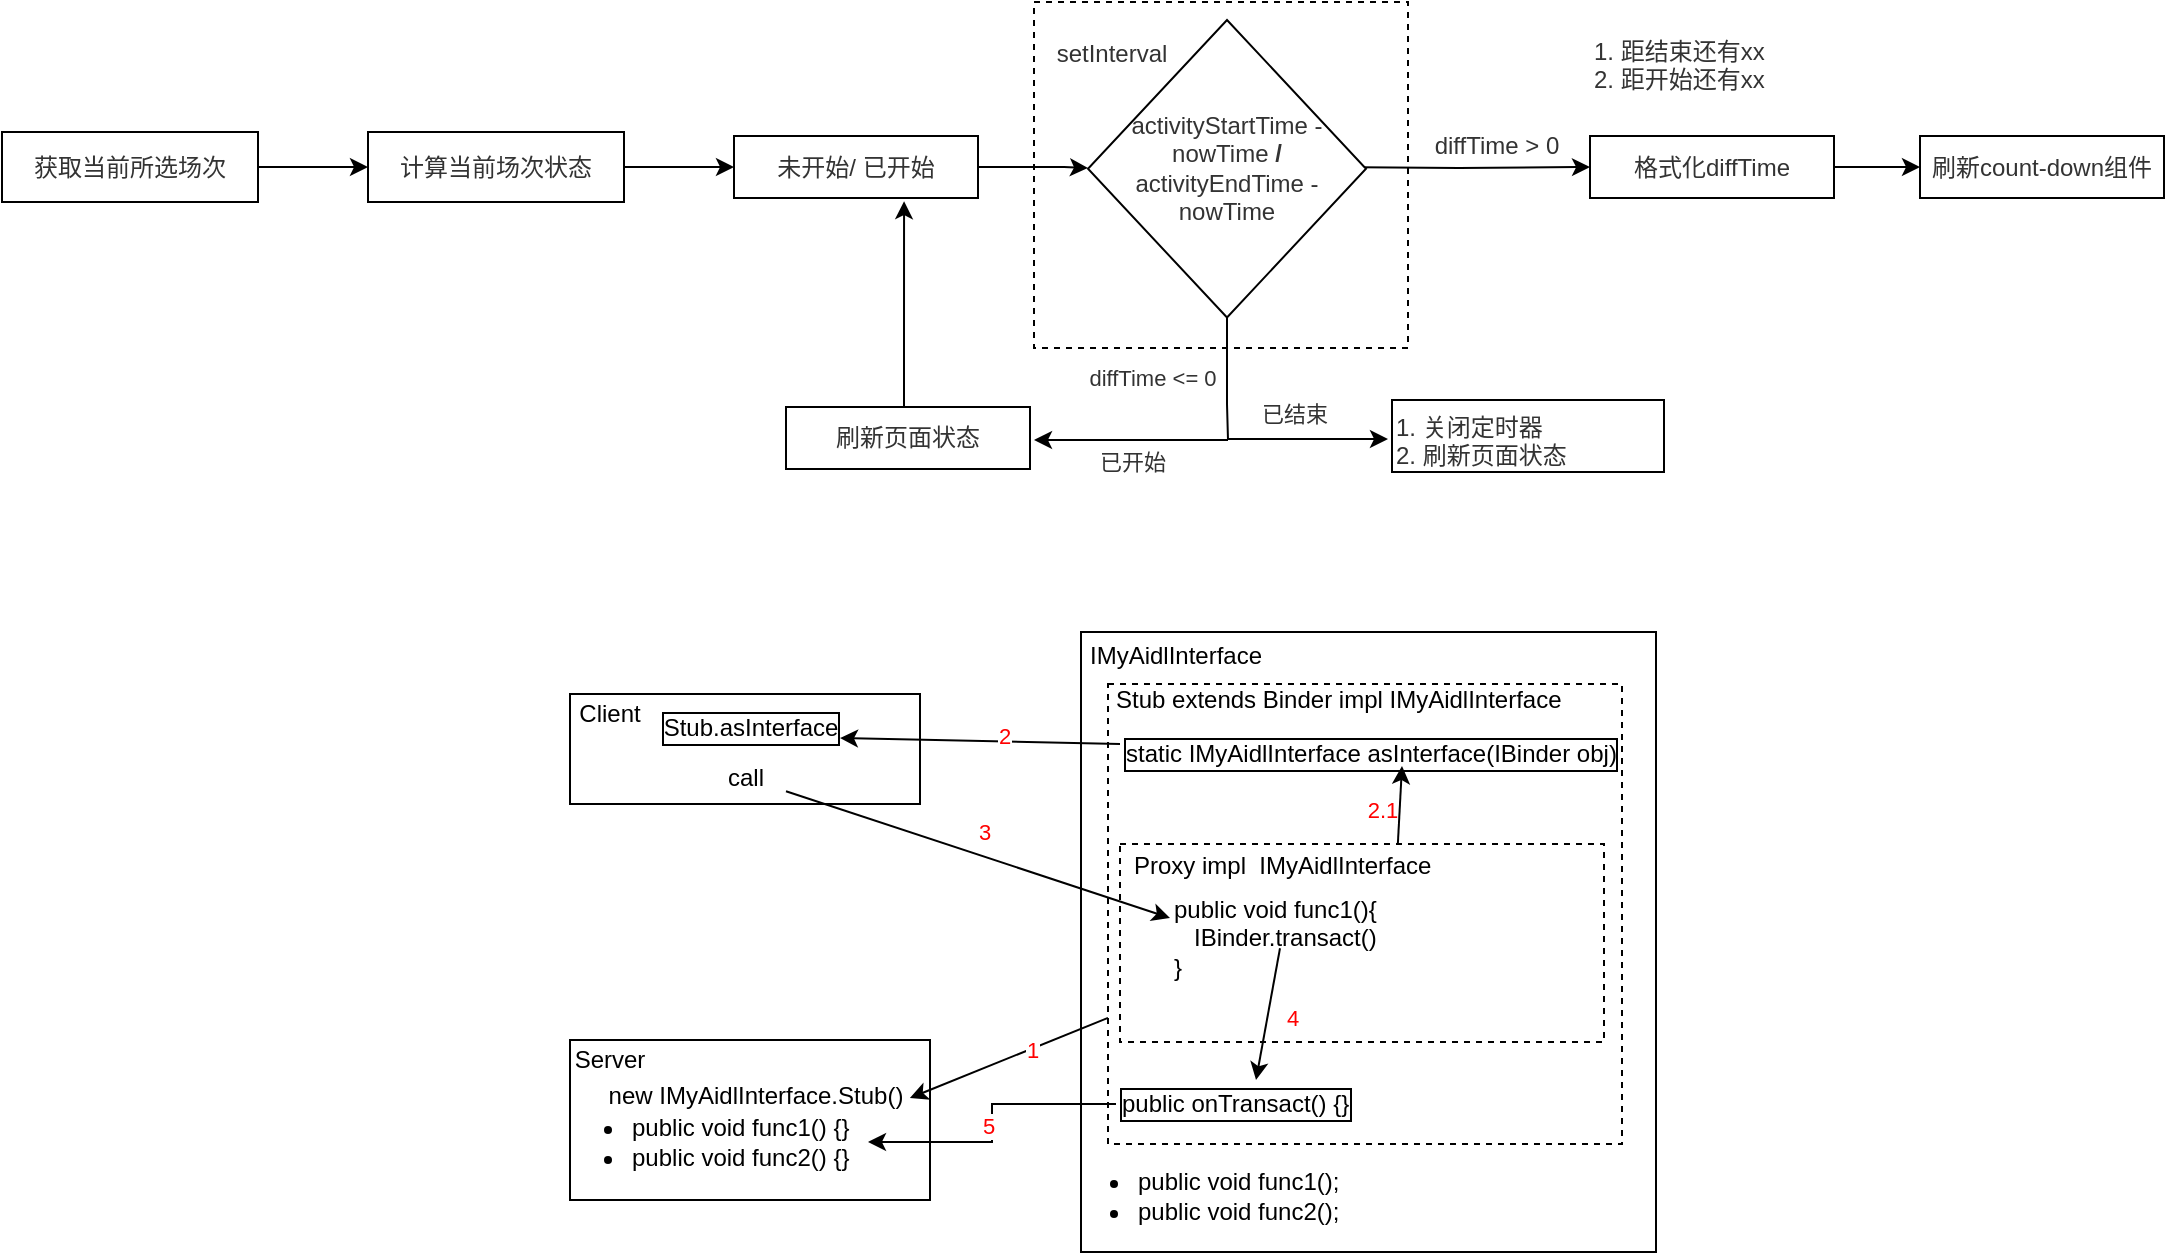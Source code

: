 <mxfile version="14.5.1" type="github">
  <diagram id="JiXPsDoN7h10LCVbARuN" name="第 1 页">
    <mxGraphModel dx="946" dy="614" grid="0" gridSize="10" guides="1" tooltips="1" connect="1" arrows="1" fold="1" page="1" pageScale="1" pageWidth="1920" pageHeight="2200" math="0" shadow="0">
      <root>
        <mxCell id="0" />
        <mxCell id="1" parent="0" />
        <mxCell id="KyLTKqS05W6V6vwG9X3F-32" value="" style="rounded=0;whiteSpace=wrap;html=1;strokeWidth=1;dashed=1;spacing=2;fontColor=#333333;" parent="1" vertex="1">
          <mxGeometry x="832" y="176" width="187" height="173" as="geometry" />
        </mxCell>
        <mxCell id="KyLTKqS05W6V6vwG9X3F-3" value="" style="edgeStyle=orthogonalEdgeStyle;rounded=0;orthogonalLoop=1;jettySize=auto;html=1;spacing=2;fontColor=#333333;" parent="1" source="KyLTKqS05W6V6vwG9X3F-1" target="KyLTKqS05W6V6vwG9X3F-2" edge="1">
          <mxGeometry relative="1" as="geometry" />
        </mxCell>
        <mxCell id="KyLTKqS05W6V6vwG9X3F-1" value="获取当前所选场次" style="rounded=0;whiteSpace=wrap;html=1;spacing=2;fontColor=#333333;" parent="1" vertex="1">
          <mxGeometry x="316" y="241" width="128" height="35" as="geometry" />
        </mxCell>
        <mxCell id="KyLTKqS05W6V6vwG9X3F-68" value="" style="edgeStyle=orthogonalEdgeStyle;rounded=0;orthogonalLoop=1;jettySize=auto;html=1;spacing=2;fontColor=#333333;" parent="1" source="KyLTKqS05W6V6vwG9X3F-2" target="KyLTKqS05W6V6vwG9X3F-6" edge="1">
          <mxGeometry relative="1" as="geometry" />
        </mxCell>
        <mxCell id="KyLTKqS05W6V6vwG9X3F-2" value="计算当前场次状态" style="rounded=0;whiteSpace=wrap;html=1;spacing=2;fontColor=#333333;" parent="1" vertex="1">
          <mxGeometry x="499" y="241" width="128" height="35" as="geometry" />
        </mxCell>
        <mxCell id="KyLTKqS05W6V6vwG9X3F-8" value="" style="edgeStyle=orthogonalEdgeStyle;rounded=0;orthogonalLoop=1;jettySize=auto;html=1;spacing=2;fontColor=#333333;" parent="1" source="KyLTKqS05W6V6vwG9X3F-6" edge="1">
          <mxGeometry relative="1" as="geometry">
            <mxPoint x="859" y="259" as="targetPoint" />
            <Array as="points">
              <mxPoint x="847" y="259" />
              <mxPoint x="847" y="259" />
            </Array>
          </mxGeometry>
        </mxCell>
        <mxCell id="KyLTKqS05W6V6vwG9X3F-6" value="未开始/ 已开始" style="rounded=0;whiteSpace=wrap;html=1;strokeWidth=1;spacing=2;fontColor=#333333;" parent="1" vertex="1">
          <mxGeometry x="682" y="243" width="122" height="31" as="geometry" />
        </mxCell>
        <mxCell id="KyLTKqS05W6V6vwG9X3F-16" value="" style="edgeStyle=orthogonalEdgeStyle;rounded=0;orthogonalLoop=1;jettySize=auto;html=1;spacing=2;fontColor=#333333;" parent="1" target="KyLTKqS05W6V6vwG9X3F-15" edge="1">
          <mxGeometry relative="1" as="geometry">
            <mxPoint x="978" y="258.5" as="sourcePoint" />
          </mxGeometry>
        </mxCell>
        <mxCell id="KyLTKqS05W6V6vwG9X3F-23" value="" style="edgeStyle=orthogonalEdgeStyle;rounded=0;orthogonalLoop=1;jettySize=auto;html=1;spacing=2;fontColor=#333333;" parent="1" source="KyLTKqS05W6V6vwG9X3F-15" target="KyLTKqS05W6V6vwG9X3F-22" edge="1">
          <mxGeometry relative="1" as="geometry" />
        </mxCell>
        <mxCell id="KyLTKqS05W6V6vwG9X3F-15" value="格式化diffTime" style="rounded=0;whiteSpace=wrap;html=1;strokeWidth=1;spacing=2;fontColor=#333333;" parent="1" vertex="1">
          <mxGeometry x="1110" y="243" width="122" height="31" as="geometry" />
        </mxCell>
        <mxCell id="KyLTKqS05W6V6vwG9X3F-22" value="刷新count-down组件" style="rounded=0;whiteSpace=wrap;html=1;strokeWidth=1;spacing=2;fontColor=#333333;" parent="1" vertex="1">
          <mxGeometry x="1275" y="243" width="122" height="31" as="geometry" />
        </mxCell>
        <mxCell id="KyLTKqS05W6V6vwG9X3F-21" value="diffTime &amp;gt; 0" style="text;html=1;align=center;verticalAlign=middle;resizable=0;points=[];autosize=1;spacing=2;fontColor=#333333;" parent="1" vertex="1">
          <mxGeometry x="1025" y="237" width="76" height="22" as="geometry" />
        </mxCell>
        <mxCell id="KyLTKqS05W6V6vwG9X3F-35" value="" style="edgeStyle=orthogonalEdgeStyle;rounded=0;orthogonalLoop=1;jettySize=auto;html=1;endArrow=none;endFill=0;spacing=2;fontColor=#333333;" parent="1" source="KyLTKqS05W6V6vwG9X3F-31" edge="1">
          <mxGeometry relative="1" as="geometry">
            <mxPoint x="929" y="395" as="targetPoint" />
            <Array as="points">
              <mxPoint x="929" y="377" />
              <mxPoint x="929" y="377" />
            </Array>
          </mxGeometry>
        </mxCell>
        <mxCell id="KyLTKqS05W6V6vwG9X3F-37" value="diffTime &amp;lt;= 0" style="edgeLabel;html=1;align=center;verticalAlign=middle;resizable=0;points=[];spacing=2;fontColor=#333333;" parent="KyLTKqS05W6V6vwG9X3F-35" vertex="1" connectable="0">
          <mxGeometry x="-0.094" relative="1" as="geometry">
            <mxPoint x="-37.5" y="2.25" as="offset" />
          </mxGeometry>
        </mxCell>
        <mxCell id="KyLTKqS05W6V6vwG9X3F-31" value="activityStartTime - nowTime &lt;b&gt;/&lt;/b&gt;&lt;br&gt;activityEndTime - nowTime" style="rhombus;whiteSpace=wrap;html=1;strokeWidth=1;spacing=2;fontColor=#333333;" parent="1" vertex="1">
          <mxGeometry x="859" y="185" width="139" height="148.75" as="geometry" />
        </mxCell>
        <mxCell id="KyLTKqS05W6V6vwG9X3F-33" value="setInterval" style="text;html=1;strokeColor=none;fillColor=none;align=center;verticalAlign=middle;whiteSpace=wrap;rounded=0;dashed=1;spacing=2;fontColor=#333333;" parent="1" vertex="1">
          <mxGeometry x="851" y="192" width="40" height="20" as="geometry" />
        </mxCell>
        <mxCell id="KyLTKqS05W6V6vwG9X3F-74" value="" style="edgeStyle=orthogonalEdgeStyle;rounded=0;orthogonalLoop=1;jettySize=auto;html=1;spacing=2;fontColor=#333333;" parent="1" edge="1">
          <mxGeometry relative="1" as="geometry">
            <mxPoint x="929" y="394.5" as="sourcePoint" />
            <mxPoint x="1009" y="394.5" as="targetPoint" />
          </mxGeometry>
        </mxCell>
        <mxCell id="KyLTKqS05W6V6vwG9X3F-75" value="已结束" style="edgeLabel;html=1;align=center;verticalAlign=middle;resizable=0;points=[];spacing=2;fontColor=#333333;" parent="KyLTKqS05W6V6vwG9X3F-74" vertex="1" connectable="0">
          <mxGeometry x="-0.1" y="-2" relative="1" as="geometry">
            <mxPoint x="-3" y="-14.5" as="offset" />
          </mxGeometry>
        </mxCell>
        <mxCell id="KyLTKqS05W6V6vwG9X3F-80" value="" style="edgeStyle=orthogonalEdgeStyle;rounded=0;orthogonalLoop=1;jettySize=auto;html=1;endArrow=none;endFill=0;startArrow=classic;startFill=1;spacing=2;fontColor=#333333;" parent="1" edge="1">
          <mxGeometry relative="1" as="geometry">
            <mxPoint x="832" y="395" as="sourcePoint" />
            <mxPoint x="929" y="395" as="targetPoint" />
            <Array as="points">
              <mxPoint x="847" y="395" />
            </Array>
          </mxGeometry>
        </mxCell>
        <mxCell id="KyLTKqS05W6V6vwG9X3F-82" value="已开始" style="edgeLabel;html=1;align=center;verticalAlign=middle;resizable=0;points=[];fontColor=#333333;" parent="KyLTKqS05W6V6vwG9X3F-80" vertex="1" connectable="0">
          <mxGeometry x="-0.084" y="-2" relative="1" as="geometry">
            <mxPoint x="4.29" y="9" as="offset" />
          </mxGeometry>
        </mxCell>
        <mxCell id="KyLTKqS05W6V6vwG9X3F-73" value="1. 关闭定时器&lt;br&gt;2. 刷新页面状态" style="rounded=0;whiteSpace=wrap;html=1;strokeWidth=1;align=left;verticalAlign=top;spacing=2;fontColor=#333333;" parent="1" vertex="1">
          <mxGeometry x="1011" y="375" width="136" height="36" as="geometry" />
        </mxCell>
        <mxCell id="KyLTKqS05W6V6vwG9X3F-69" value="1. 距结束还有xx&amp;nbsp;&lt;br&gt;2. 距开始还有xx" style="text;html=1;strokeColor=none;fillColor=none;align=left;verticalAlign=top;whiteSpace=wrap;rounded=0;dashed=1;spacing=2;fontColor=#333333;" parent="1" vertex="1">
          <mxGeometry x="1110" y="187" width="134" height="40" as="geometry" />
        </mxCell>
        <mxCell id="KyLTKqS05W6V6vwG9X3F-84" value="" style="edgeStyle=orthogonalEdgeStyle;rounded=0;orthogonalLoop=1;jettySize=auto;html=1;startArrow=none;startFill=0;endArrow=classic;endFill=1;fontColor=#333333;entryX=0.697;entryY=1.051;entryDx=0;entryDy=0;entryPerimeter=0;" parent="1" source="KyLTKqS05W6V6vwG9X3F-81" target="KyLTKqS05W6V6vwG9X3F-6" edge="1">
          <mxGeometry relative="1" as="geometry">
            <mxPoint x="769.0" y="298.5" as="targetPoint" />
            <Array as="points">
              <mxPoint x="767" y="353" />
              <mxPoint x="767" y="353" />
            </Array>
          </mxGeometry>
        </mxCell>
        <mxCell id="KyLTKqS05W6V6vwG9X3F-81" value="刷新页面状态" style="rounded=0;whiteSpace=wrap;html=1;strokeWidth=1;spacing=2;fontColor=#333333;" parent="1" vertex="1">
          <mxGeometry x="708" y="378.5" width="122" height="31" as="geometry" />
        </mxCell>
        <mxCell id="19we8b_pIcrq6sDgPOsw-1" value="" style="rounded=0;whiteSpace=wrap;html=1;" vertex="1" parent="1">
          <mxGeometry x="600" y="522" width="175" height="55" as="geometry" />
        </mxCell>
        <mxCell id="19we8b_pIcrq6sDgPOsw-2" value="" style="rounded=0;whiteSpace=wrap;html=1;" vertex="1" parent="1">
          <mxGeometry x="855.5" y="491" width="287.5" height="310" as="geometry" />
        </mxCell>
        <mxCell id="19we8b_pIcrq6sDgPOsw-3" value="" style="rounded=0;whiteSpace=wrap;html=1;" vertex="1" parent="1">
          <mxGeometry x="600" y="695" width="180" height="80" as="geometry" />
        </mxCell>
        <mxCell id="19we8b_pIcrq6sDgPOsw-7" value="" style="rounded=0;whiteSpace=wrap;html=1;dashed=1;" vertex="1" parent="1">
          <mxGeometry x="869" y="517" width="257" height="230" as="geometry" />
        </mxCell>
        <mxCell id="19we8b_pIcrq6sDgPOsw-8" value="&lt;div&gt;&lt;ul&gt;&lt;li&gt;&lt;span&gt;public void func1();&lt;/span&gt;&lt;/li&gt;&lt;li&gt;&lt;span&gt;public void func2();&lt;/span&gt;&lt;/li&gt;&lt;/ul&gt;&lt;/div&gt;" style="text;html=1;strokeColor=none;fillColor=none;align=left;verticalAlign=middle;whiteSpace=wrap;rounded=0;dashed=1;" vertex="1" parent="1">
          <mxGeometry x="842" y="759.5" width="215" height="27" as="geometry" />
        </mxCell>
        <mxCell id="19we8b_pIcrq6sDgPOsw-9" value="Stub extends Binder impl IMyAidlInterface" style="text;html=1;strokeColor=none;fillColor=none;align=left;verticalAlign=middle;whiteSpace=wrap;rounded=0;dashed=1;" vertex="1" parent="1">
          <mxGeometry x="871" y="515" width="279" height="20" as="geometry" />
        </mxCell>
        <mxCell id="19we8b_pIcrq6sDgPOsw-10" value="IMyAidlInterface" style="text;html=1;strokeColor=none;fillColor=none;align=center;verticalAlign=middle;whiteSpace=wrap;rounded=0;dashed=1;" vertex="1" parent="1">
          <mxGeometry x="883" y="493" width="40" height="20" as="geometry" />
        </mxCell>
        <mxCell id="19we8b_pIcrq6sDgPOsw-11" value="static IMyAidlInterface asInterface(IBinder obj)" style="text;html=1;align=left;verticalAlign=middle;whiteSpace=wrap;rounded=0;shadow=0;labelBorderColor=#000000;dashed=1;labelBackgroundColor=none;" vertex="1" parent="1">
          <mxGeometry x="875" y="542" width="284" height="20" as="geometry" />
        </mxCell>
        <mxCell id="19we8b_pIcrq6sDgPOsw-13" value="" style="endArrow=none;html=1;exitX=0.958;exitY=0.575;exitDx=0;exitDy=0;startArrow=classic;startFill=1;endFill=0;exitPerimeter=0;" edge="1" parent="1" source="19we8b_pIcrq6sDgPOsw-14" target="19we8b_pIcrq6sDgPOsw-7">
          <mxGeometry width="50" height="50" relative="1" as="geometry">
            <mxPoint x="785" y="759" as="sourcePoint" />
            <mxPoint x="835" y="709" as="targetPoint" />
          </mxGeometry>
        </mxCell>
        <mxCell id="19we8b_pIcrq6sDgPOsw-31" value="&lt;font color=&quot;#ff0000&quot;&gt;1&lt;/font&gt;" style="edgeLabel;html=1;align=center;verticalAlign=middle;resizable=0;points=[];" vertex="1" connectable="0" parent="19we8b_pIcrq6sDgPOsw-13">
          <mxGeometry x="0.235" relative="1" as="geometry">
            <mxPoint as="offset" />
          </mxGeometry>
        </mxCell>
        <mxCell id="19we8b_pIcrq6sDgPOsw-14" value="new IMyAidlInterface.Stub()" style="text;html=1;strokeColor=none;fillColor=none;align=center;verticalAlign=middle;whiteSpace=wrap;rounded=0;shadow=0;dashed=1;labelBackgroundColor=none;" vertex="1" parent="1">
          <mxGeometry x="609" y="712.5" width="168" height="20" as="geometry" />
        </mxCell>
        <mxCell id="19we8b_pIcrq6sDgPOsw-15" value="" style="rounded=0;whiteSpace=wrap;html=1;dashed=1;" vertex="1" parent="1">
          <mxGeometry x="875" y="597" width="242" height="99" as="geometry" />
        </mxCell>
        <mxCell id="19we8b_pIcrq6sDgPOsw-16" value="Proxy impl&amp;nbsp; IMyAidlInterface" style="text;html=1;strokeColor=none;fillColor=none;align=left;verticalAlign=middle;whiteSpace=wrap;rounded=0;dashed=1;" vertex="1" parent="1">
          <mxGeometry x="880" y="598" width="279" height="20" as="geometry" />
        </mxCell>
        <mxCell id="19we8b_pIcrq6sDgPOsw-17" value="public void func1(){&lt;br&gt;&amp;nbsp; &amp;nbsp;IBinder.transact()&lt;br&gt;}" style="text;html=1;strokeColor=none;fillColor=none;align=left;verticalAlign=middle;whiteSpace=wrap;rounded=0;shadow=0;dashed=1;labelBackgroundColor=none;" vertex="1" parent="1">
          <mxGeometry x="900" y="634" width="137" height="20" as="geometry" />
        </mxCell>
        <mxCell id="19we8b_pIcrq6sDgPOsw-19" value="Client" style="text;html=1;strokeColor=none;fillColor=none;align=center;verticalAlign=middle;whiteSpace=wrap;rounded=0;shadow=0;dashed=1;labelBackgroundColor=none;" vertex="1" parent="1">
          <mxGeometry x="600" y="522" width="40" height="20" as="geometry" />
        </mxCell>
        <mxCell id="19we8b_pIcrq6sDgPOsw-20" value="Stub.asInterface" style="text;html=1;strokeColor=none;fillColor=none;align=center;verticalAlign=middle;whiteSpace=wrap;rounded=0;shadow=0;dashed=1;labelBackgroundColor=none;labelBorderColor=#000000;" vertex="1" parent="1">
          <mxGeometry x="655" y="529" width="71" height="20" as="geometry" />
        </mxCell>
        <mxCell id="19we8b_pIcrq6sDgPOsw-22" value="" style="endArrow=classic;html=1;exitX=0;exitY=0.25;exitDx=0;exitDy=0;" edge="1" parent="1" source="19we8b_pIcrq6sDgPOsw-11">
          <mxGeometry width="50" height="50" relative="1" as="geometry">
            <mxPoint x="685" y="594" as="sourcePoint" />
            <mxPoint x="735" y="544" as="targetPoint" />
          </mxGeometry>
        </mxCell>
        <mxCell id="19we8b_pIcrq6sDgPOsw-23" value="&lt;font color=&quot;#ff0000&quot;&gt;2&lt;/font&gt;" style="edgeLabel;html=1;align=center;verticalAlign=middle;resizable=0;points=[];" vertex="1" connectable="0" parent="19we8b_pIcrq6sDgPOsw-22">
          <mxGeometry x="-0.171" y="-3" relative="1" as="geometry">
            <mxPoint as="offset" />
          </mxGeometry>
        </mxCell>
        <mxCell id="19we8b_pIcrq6sDgPOsw-24" value="" style="endArrow=classic;html=1;exitX=0.48;exitY=-0.05;exitDx=0;exitDy=0;exitPerimeter=0;" edge="1" parent="1" source="19we8b_pIcrq6sDgPOsw-16">
          <mxGeometry width="50" height="50" relative="1" as="geometry">
            <mxPoint x="966" y="614" as="sourcePoint" />
            <mxPoint x="1016" y="558" as="targetPoint" />
          </mxGeometry>
        </mxCell>
        <mxCell id="19we8b_pIcrq6sDgPOsw-25" value="&lt;font color=&quot;#ff0000&quot;&gt;2.1&lt;/font&gt;" style="edgeLabel;html=1;align=center;verticalAlign=middle;resizable=0;points=[];" vertex="1" connectable="0" parent="19we8b_pIcrq6sDgPOsw-24">
          <mxGeometry x="-0.133" y="2" relative="1" as="geometry">
            <mxPoint x="-6.83" as="offset" />
          </mxGeometry>
        </mxCell>
        <mxCell id="19we8b_pIcrq6sDgPOsw-26" value="call" style="text;html=1;strokeColor=none;fillColor=none;align=center;verticalAlign=middle;whiteSpace=wrap;rounded=0;shadow=0;dashed=1;labelBackgroundColor=none;" vertex="1" parent="1">
          <mxGeometry x="668" y="554" width="40" height="20" as="geometry" />
        </mxCell>
        <mxCell id="19we8b_pIcrq6sDgPOsw-27" value="&lt;font color=&quot;#ff0000&quot;&gt;3&lt;/font&gt;" style="endArrow=classic;html=1;entryX=0;entryY=0;entryDx=0;entryDy=0;" edge="1" parent="1" source="19we8b_pIcrq6sDgPOsw-26" target="19we8b_pIcrq6sDgPOsw-17">
          <mxGeometry x="-0.016" y="11" width="50" height="50" relative="1" as="geometry">
            <mxPoint x="706" y="601" as="sourcePoint" />
            <mxPoint x="756" y="551" as="targetPoint" />
            <mxPoint x="1" as="offset" />
          </mxGeometry>
        </mxCell>
        <mxCell id="19we8b_pIcrq6sDgPOsw-33" value="" style="edgeStyle=orthogonalEdgeStyle;rounded=0;orthogonalLoop=1;jettySize=auto;html=1;startArrow=none;startFill=0;endArrow=classic;endFill=1;" edge="1" parent="1" source="19we8b_pIcrq6sDgPOsw-28" target="19we8b_pIcrq6sDgPOsw-30">
          <mxGeometry relative="1" as="geometry" />
        </mxCell>
        <mxCell id="19we8b_pIcrq6sDgPOsw-34" value="&lt;font color=&quot;#ff0000&quot;&gt;5&lt;/font&gt;" style="edgeLabel;html=1;align=center;verticalAlign=middle;resizable=0;points=[];" vertex="1" connectable="0" parent="19we8b_pIcrq6sDgPOsw-33">
          <mxGeometry x="0.021" y="-2" relative="1" as="geometry">
            <mxPoint as="offset" />
          </mxGeometry>
        </mxCell>
        <mxCell id="19we8b_pIcrq6sDgPOsw-28" value="public onTransact() {}" style="text;html=1;align=left;verticalAlign=middle;whiteSpace=wrap;rounded=0;shadow=0;labelBorderColor=#000000;dashed=1;labelBackgroundColor=none;" vertex="1" parent="1">
          <mxGeometry x="873" y="715" width="284" height="24" as="geometry" />
        </mxCell>
        <mxCell id="19we8b_pIcrq6sDgPOsw-29" value="Server" style="text;html=1;strokeColor=none;fillColor=none;align=center;verticalAlign=middle;whiteSpace=wrap;rounded=0;shadow=0;dashed=1;labelBackgroundColor=none;" vertex="1" parent="1">
          <mxGeometry x="600" y="695" width="40" height="20" as="geometry" />
        </mxCell>
        <mxCell id="19we8b_pIcrq6sDgPOsw-30" value="&lt;div&gt;&lt;ul&gt;&lt;li&gt;&lt;span&gt;public void func1() {}&lt;/span&gt;&lt;/li&gt;&lt;li&gt;&lt;span&gt;public void func2() {}&lt;/span&gt;&lt;/li&gt;&lt;/ul&gt;&lt;/div&gt;" style="text;html=1;strokeColor=none;fillColor=none;align=left;verticalAlign=middle;whiteSpace=wrap;rounded=0;dashed=1;" vertex="1" parent="1">
          <mxGeometry x="589" y="732.5" width="160" height="27" as="geometry" />
        </mxCell>
        <mxCell id="19we8b_pIcrq6sDgPOsw-32" value="&lt;font color=&quot;#ff0000&quot;&gt;4&lt;/font&gt;" style="endArrow=classic;html=1;" edge="1" parent="1">
          <mxGeometry x="-0.016" y="11" width="50" height="50" relative="1" as="geometry">
            <mxPoint x="955" y="649.104" as="sourcePoint" />
            <mxPoint x="943" y="715" as="targetPoint" />
            <mxPoint x="1" as="offset" />
          </mxGeometry>
        </mxCell>
      </root>
    </mxGraphModel>
  </diagram>
</mxfile>
